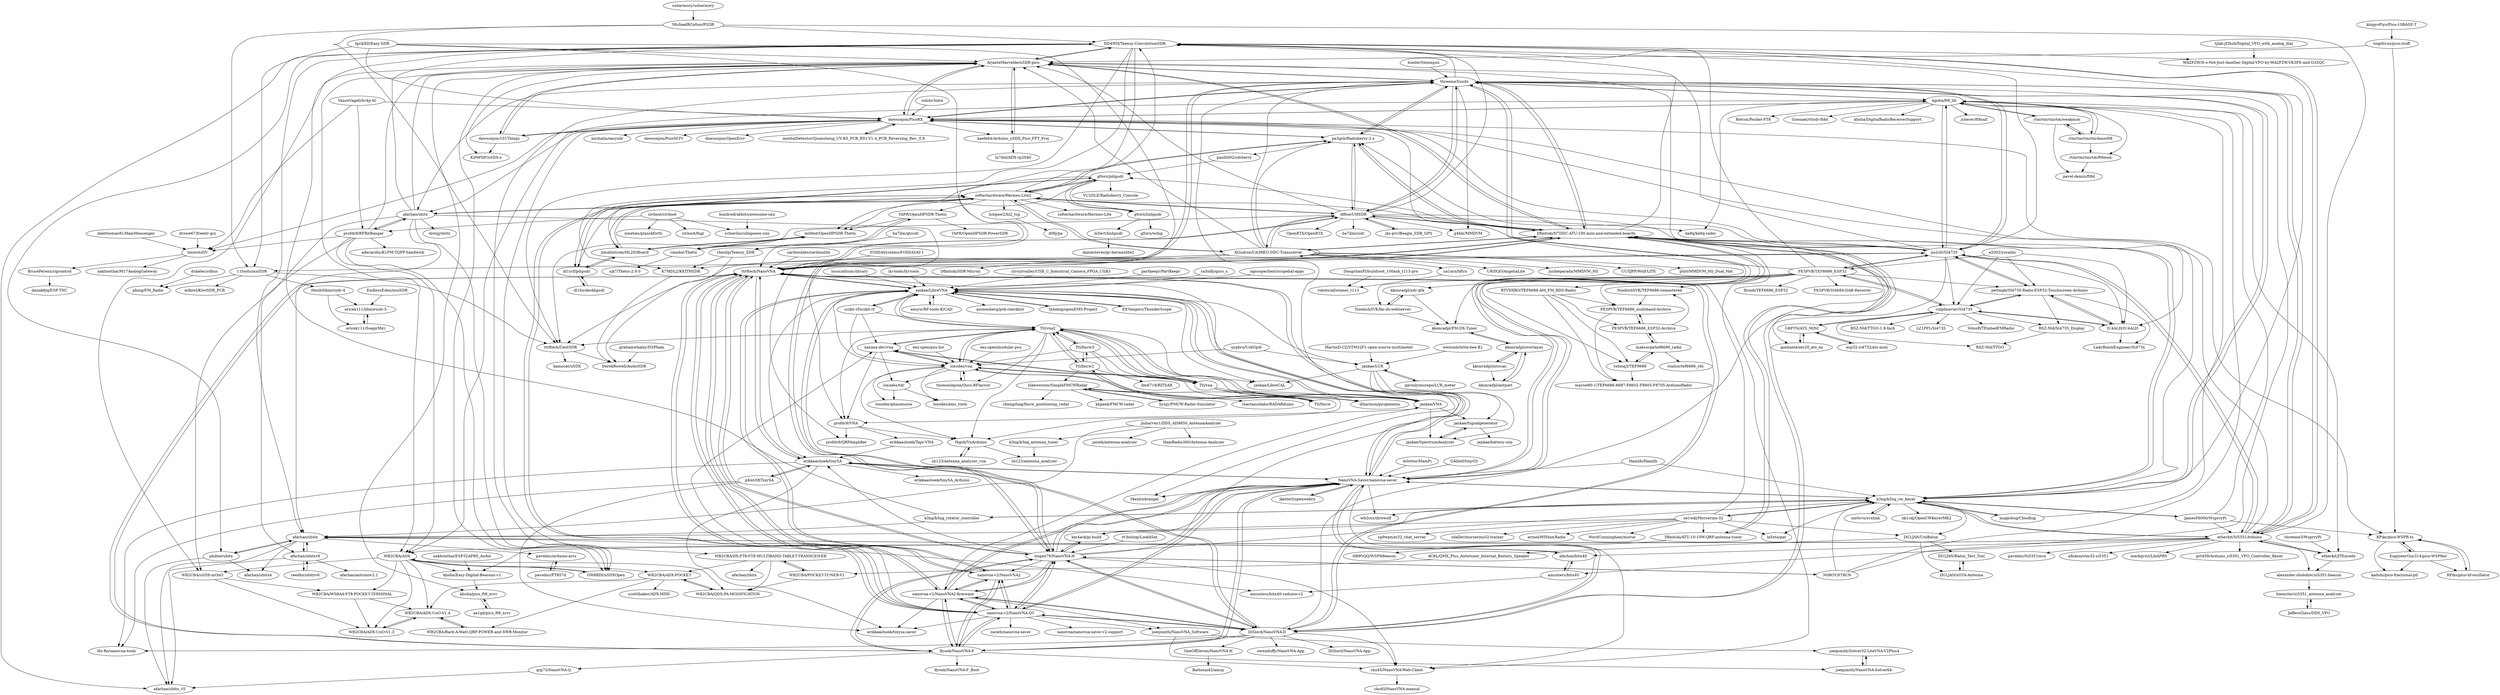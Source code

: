 digraph G {
"ttrftech/CentSDR" -> "kamocat/uSDX"
"ttrftech/CentSDR" -> "DerekRowell/AudioSDR"
"hzeller/txtempus" -> "threeme3/usdx" ["e"=1]
"thliebig/openEMS-Project" -> "jankae/LibreVNA" ["e"=1]
"xaxaxa-dev/vna" -> "Ttl/vna2"
"xaxaxa-dev/vna" -> "loxodes/vna"
"xaxaxa-dev/vna" -> "Ttl/vna"
"xaxaxa-dev/vna" -> "profdc9/VNA"
"xaxaxa-dev/vna" -> "loxodes/tdr"
"thomaslepoix/Qucs-RFlayout" -> "loxodes/vna" ["e"=1]
"loxodes/tdr" -> "loxodes/emc_tools"
"loxodes/tdr" -> "loxodes/phasenoise"
"kgoba/ft8_lib" -> "rtmrtmrtmrtm/weakmon"
"kgoba/ft8_lib" -> "rtmrtmrtmrtm/basicft8"
"kgoba/ft8_lib" -> "Rotron/Pocket-FT8"
"kgoba/ft8_lib" -> "Guenael/rtlsdr-ft8d"
"kgoba/ft8_lib" -> "WB2CBA/ADX"
"kgoba/ft8_lib" -> "dawsonjon/PicoRX"
"kgoba/ft8_lib" -> "rtmrtmrtmrtm/ft8mon"
"kgoba/ft8_lib" -> "etherkit/JTEncode"
"kgoba/ft8_lib" -> "ka9q/ka9q-radio" ["e"=1]
"kgoba/ft8_lib" -> "threeme3/usdx"
"kgoba/ft8_lib" -> "kholia/DigitalRadioReceiverSupport"
"kgoba/ft8_lib" -> "pu2clr/SI4735"
"kgoba/ft8_lib" -> "jsherer/ft8call"
"Ttl/fmcw3" -> "Ttl/vna2"
"Ttl/fmcw3" -> "Ttl/fmcw"
"Ttl/fmcw3" -> "Ttl/fmcw2"
"Ttl/fmcw3" -> "loxodes/vna"
"Ttl/fmcw3" -> "Ttl/vna"
"EEVengers/ThunderScope" -> "jankae/LibreVNA" ["e"=1]
"jankae/SpectrumAnalyzer" -> "jankae/Signalgenerator"
"jankae/Signalgenerator" -> "jankae/SpectrumAnalyzer"
"jankae/Signalgenerator" -> "jankae/battery-sim"
"threeme3/usdx" -> "ArjanteMarvelde/uSDR-pico"
"threeme3/usdx" -> "Dfinitski/N7DDC-ATU-100-mini-and-extended-boards"
"threeme3/usdx" -> "pu2clr/SI4735"
"threeme3/usdx" -> "df8oe/UHSDR"
"threeme3/usdx" -> "pa3gsb/Radioberry-2.x" ["e"=1]
"threeme3/usdx" -> "GW8RDI/uSDXOpen"
"threeme3/usdx" -> "k3ng/k3ng_cw_keyer"
"threeme3/usdx" -> "ttrftech/NanoVNA"
"threeme3/usdx" -> "DD4WH/Teensy-ConvolutionSDR"
"threeme3/usdx" -> "dawsonjon/PicoRX"
"threeme3/usdx" -> "etherkit/Si5351Arduino"
"threeme3/usdx" -> "g4klx/MMDVM" ["e"=1]
"threeme3/usdx" -> "NanoVNA-Saver/nanovna-saver"
"threeme3/usdx" -> "kgoba/ft8_lib"
"threeme3/usdx" -> "afarhan/sbitx"
"Dfinitski/N7DDC-ATU-100-mini-and-extended-boards" -> "Dfinitski/ATU-10-10W-QRP-antenna-tuner"
"Dfinitski/N7DDC-ATU-100-mini-and-extended-boards" -> "threeme3/usdx"
"Dfinitski/N7DDC-ATU-100-mini-and-extended-boards" -> "df8oe/UHSDR"
"Dfinitski/N7DDC-ATU-100-mini-and-extended-boards" -> "k3ng/k3ng_cw_keyer"
"Dfinitski/N7DDC-ATU-100-mini-and-extended-boards" -> "ArjanteMarvelde/uSDR-pico"
"Dfinitski/N7DDC-ATU-100-mini-and-extended-boards" -> "pa3gsb/Radioberry-2.x" ["e"=1]
"Dfinitski/N7DDC-ATU-100-mini-and-extended-boards" -> "ttrftech/NanoVNA"
"Dfinitski/N7DDC-ATU-100-mini-and-extended-boards" -> "hugen79/NanoVNA-H"
"Dfinitski/N7DDC-ATU-100-mini-and-extended-boards" -> "g0orx/pihpsdr"
"Dfinitski/N7DDC-ATU-100-mini-and-extended-boards" -> "NanoVNA-Saver/nanovna-saver"
"Dfinitski/N7DDC-ATU-100-mini-and-extended-boards" -> "DD4WH/Teensy-ConvolutionSDR"
"Dfinitski/N7DDC-ATU-100-mini-and-extended-boards" -> "DiSlord/NanoVNA-D"
"Dfinitski/N7DDC-ATU-100-mini-and-extended-boards" -> "pu2clr/SI4735"
"Dfinitski/N7DDC-ATU-100-mini-and-extended-boards" -> "XGudron/UA3REO-DDC-Transceiver"
"Dfinitski/N7DDC-ATU-100-mini-and-extended-boards" -> "softerhardware/Hermes-Lite2"
"magicbug/Cloudlog" -> "k3ng/k3ng_cw_keyer" ["e"=1]
"magicbug/Cloudlog" -> "kgoba/ft8_lib" ["e"=1]
"FOSSASystems/FOSSASAT-1" -> "ttrftech/NanoVNA" ["e"=1]
"hugen79/NanoVNA-H" -> "ttrftech/NanoVNA"
"hugen79/NanoVNA-H" -> "DiSlord/NanoVNA-D"
"hugen79/NanoVNA-H" -> "NanoVNA-Saver/nanovna-saver"
"hugen79/NanoVNA-H" -> "flyoob/NanoVNA-F"
"hugen79/NanoVNA-H" -> "nanovna-v2/NanoVNA-QT"
"hugen79/NanoVNA-H" -> "nanovna-v2/NanoVNA2-firmware"
"hugen79/NanoVNA-H" -> "cho45/NanoVNA-Web-Client"
"hugen79/NanoVNA-H" -> "Dfinitski/N7DDC-ATU-100-mini-and-extended-boards"
"hugen79/NanoVNA-H" -> "threeme3/usdx"
"hugen79/NanoVNA-H" -> "jankae/LibreVNA"
"hugen79/NanoVNA-H" -> "k3ng/k3ng_cw_keyer"
"hugen79/NanoVNA-H" -> "N0BOY/FT8CN" ["e"=1]
"hugen79/NanoVNA-H" -> "nanovna-v2/NanoVNA2"
"hugen79/NanoVNA-H" -> "km4ack/pi-build" ["e"=1]
"hugen79/NanoVNA-H" -> "erikkaashoek/tinySA"
"MartinD-CZ/STM32F1-open-source-multimeter" -> "jankae/LCR" ["e"=1]
"dukelec/cdbus" -> "pbing/FM_Radio" ["e"=1]
"jankae/LCR" -> "jankae/Signalgenerator"
"jankae/LCR" -> "jankae/SpectrumAnalyzer"
"jankae/LCR" -> "gavinlyonsrepo/LCR_meter"
"jankae/LCR" -> "jankae/LibreCAL"
"jankae/LCR" -> "jankae/VNA"
"11tools/msiSDR" -> "mfkiwl/KiwiSDR_PCB"
"11tools/msiSDR" -> "f4exb/libmirisdr-4"
"11tools/msiSDR" -> "pbing/FM_Radio"
"11tools/msiSDR" -> "ttrftech/CentSDR"
"eez-open/modular-psu" -> "loxodes/vna" ["e"=1]
"ngscopeclient/scopehal-apps" -> "jankae/LibreVNA" ["e"=1]
"JamesP6000/WsprryPi" -> "k3ng/k3ng_cw_keyer" ["e"=1]
"JamesP6000/WsprryPi" -> "RPiks/pico-WSPR-tx" ["e"=1]
"JamesP6000/WsprryPi" -> "kgoba/ft8_lib" ["e"=1]
"JamesP6000/WsprryPi" -> "etherkit/Si5351Arduino" ["e"=1]
"oe1wkl/Morserino-32" -> "k3ng/k3ng_cw_keyer"
"oe1wkl/Morserino-32" -> "cdaller/morserino32-trainer"
"oe1wkl/Morserino-32" -> "armel/M5HamRadio" ["e"=1]
"oe1wkl/Morserino-32" -> "Dfinitski/N7DDC-ATU-100-mini-and-extended-boards"
"oe1wkl/Morserino-32" -> "la5nta/pat" ["e"=1]
"oe1wkl/Morserino-32" -> "WardCunningham/morse"
"oe1wkl/Morserino-32" -> "DG1JAN/UniBalun"
"oe1wkl/Morserino-32" -> "Dfinitski/ATU-10-10W-QRP-antenna-tuner"
"oe1wkl/Morserino-32" -> "km4ack/pi-build" ["e"=1]
"oe1wkl/Morserino-32" -> "sp9wpn/m32_chat_server"
"IgrikXD/Easy-SDR" -> "ArjanteMarvelde/uSDR-pico" ["e"=1]
"IgrikXD/Easy-SDR" -> "11tools/msiSDR" ["e"=1]
"IgrikXD/Easy-SDR" -> "ttrftech/NanoVNA" ["e"=1]
"IgrikXD/Easy-SDR" -> "profdc9/VNA" ["e"=1]
"IgrikXD/Easy-SDR" -> "dawsonjon/PicoRX" ["e"=1]
"g0orx/linhpsdr" -> "m5evt/linhpsdr"
"g0orx/linhpsdr" -> "g0orx/pihpsdr"
"g0orx/linhpsdr" -> "g0orx/wdsp"
"XGudron/UA3REO-DDC-Transceiver" -> "UU5JPP/Wolf-LITE"
"XGudron/UA3REO-DDC-Transceiver" -> "ArjanteMarvelde/uSDR-pico"
"XGudron/UA3REO-DDC-Transceiver" -> "XGudron/UA3REO-DDC-Transceiver"
"XGudron/UA3REO-DDC-Transceiver" -> "ua1arn/hftrx"
"XGudron/UA3REO-DDC-Transceiver" -> "threeme3/usdx"
"XGudron/UA3REO-DDC-Transceiver" -> "ttrftech/CentSDR"
"XGudron/UA3REO-DDC-Transceiver" -> "df8oe/UHSDR"
"XGudron/UA3REO-DDC-Transceiver" -> "softerhardware/Hermes-Lite2"
"XGudron/UA3REO-DDC-Transceiver" -> "Dfinitski/N7DDC-ATU-100-mini-and-extended-boards"
"XGudron/UA3REO-DDC-Transceiver" -> "K7MDL2/KEITHSDR"
"XGudron/UA3REO-DDC-Transceiver" -> "pa3gsb/Radioberry-2.x" ["e"=1]
"XGudron/UA3REO-DDC-Transceiver" -> "phl0/MMDVM_HS_Dual_Hat" ["e"=1]
"XGudron/UA3REO-DDC-Transceiver" -> "Dfinitski/SDR-Micron"
"XGudron/UA3REO-DDC-Transceiver" -> "UR3IQO/AngeliaLite"
"XGudron/UA3REO-DDC-Transceiver" -> "juribeparada/MMDVM_HS" ["e"=1]
"drowe67/freedv-gui" -> "tmiw/ezDV" ["e"=1]
"flyoob/NanoVNA-F" -> "hugen79/NanoVNA-H"
"flyoob/NanoVNA-F" -> "ttrftech/NanoVNA"
"flyoob/NanoVNA-F" -> "nanovna-v2/NanoVNA2-firmware"
"flyoob/NanoVNA-F" -> "nanovna-v2/NanoVNA-QT"
"flyoob/NanoVNA-F" -> "NanoVNA-Saver/nanovna-saver"
"flyoob/NanoVNA-F" -> "flyoob/NanoVNA-F_Boot"
"flyoob/NanoVNA-F" -> "cho45/NanoVNA-Web-Client"
"flyoob/NanoVNA-F" -> "nanovna-v2/NanoVNA2"
"flyoob/NanoVNA-F" -> "qrp73/NanoVNA-Q"
"liynjy/FMCW-Radar-Simulator" -> "lukeweston/SimpleFMCWRadar" ["e"=1]
"phdlee/ubitx" -> "afarhan/ubitx"
"phdlee/ubitx" -> "afarhan/ubitx_v5"
"phdlee/ubitx" -> "afarhan/ubitx4"
"kkonradpl/xdr-gtk" -> "kkonradpl/FM-DX-Tuner"
"kkonradpl/xdr-gtk" -> "NoobishSVK/fm-dx-webserver"
"profdc9/VNA" -> "erikkaashoek/Tapr-VNA"
"profdc9/VNA" -> "profdc9/QRPAmplifier"
"profdc9/VNA" -> "f4goh/VnArduino"
"dl1ycf/pihpsdr" -> "dl1bz/deskhpsdr"
"dl1ycf/pihpsdr" -> "jimahlstrom/HL2IOBoard"
"dl1ycf/pihpsdr" -> "g0orx/pihpsdr"
"ua1arn/hftrx" -> "robots/allwinner_t113"
"sh123/antenna_analyzer_vna" -> "f4goh/VnArduino"
"rtmrtmrtmrtm/basicft8" -> "rtmrtmrtmrtm/weakmon"
"rtmrtmrtmrtm/basicft8" -> "rtmrtmrtmrtm/ft8mon"
"rtmrtmrtmrtm/basicft8" -> "kgoba/ft8_lib"
"erikkaashoek/Tapr-VNA" -> "erikkaashoek/tinySA"
"makserge/tef6686_radio" -> "tehniq3/TEF6686"
"makserge/tef6686_radio" -> "stailus/tef6686_rds"
"makserge/tef6686_radio" -> "PE5PVB/TEF6686_ESP32-Archive"
"kkonradpl/antpatt" -> "kkonradpl/overlayaz"
"biemster/si5351_antenna_analyser" -> "JeffersGlass/DDS_VFO"
"usbarmory/usbarmory" -> "MichaelRColton/PSDR" ["e"=1]
"sm0svx/svxlink" -> "k3ng/k3ng_cw_keyer" ["e"=1]
"dslotter/HamPi" -> "NanoVNA-Saver/nanovna-saver" ["e"=1]
"easyw/RF-tools-KiCAD" -> "jankae/LibreVNA" ["e"=1]
"xyphro/UsbGpib" -> "loxodes/vna" ["e"=1]
"xyphro/UsbGpib" -> "jankae/LCR" ["e"=1]
"rt-bishop/Look4Sat" -> "hugen79/NanoVNA-H" ["e"=1]
"civboot/civboot" -> "nineties/planckforth" ["e"=1]
"civboot/civboot" -> "civboot/fngi"
"civboot/civboot" -> "profdc9/RFBitBanger"
"civboot/civboot" -> "schierlm/collapseos-uxn"
"jankae/LibreVNA" -> "ttrftech/NanoVNA"
"jankae/LibreVNA" -> "jankae/VNA"
"jankae/LibreVNA" -> "Ttl/vna2"
"jankae/LibreVNA" -> "EEVengers/ThunderScope" ["e"=1]
"jankae/LibreVNA" -> "easyw/RF-tools-KiCAD" ["e"=1]
"jankae/LibreVNA" -> "jankae/LibreCAL"
"jankae/LibreVNA" -> "loxodes/vna"
"jankae/LibreVNA" -> "hugen79/NanoVNA-H"
"jankae/LibreVNA" -> "NanoVNA-Saver/nanovna-saver"
"jankae/LibreVNA" -> "nanovna-v2/NanoVNA2"
"jankae/LibreVNA" -> "scikit-rf/scikit-rf" ["e"=1]
"jankae/LibreVNA" -> "erikkaashoek/tinySA"
"jankae/LibreVNA" -> "azonenberg/pcb-checklist" ["e"=1]
"jankae/LibreVNA" -> "thliebig/openEMS-Project" ["e"=1]
"jankae/LibreVNA" -> "jankae/LCR"
"pu2clr/SI4735" -> "pe0mgb/SI4735-Radio-ESP32-Touchscreen-Arduino"
"pu2clr/SI4735" -> "threeme3/usdx"
"pu2clr/SI4735" -> "ralphxavier/SI4735"
"pu2clr/SI4735" -> "goshante/ats20_ats_ex"
"pu2clr/SI4735" -> "kgoba/ft8_lib"
"pu2clr/SI4735" -> "ttrftech/NanoVNA"
"pu2clr/SI4735" -> "IU4ALH/IU4ALH"
"pu2clr/SI4735" -> "11tools/msiSDR"
"pu2clr/SI4735" -> "etherkit/Si5351Arduino"
"pu2clr/SI4735" -> "PE5PVB/TEF6686_ESP32"
"pu2clr/SI4735" -> "Dfinitski/N7DDC-ATU-100-mini-and-extended-boards"
"pu2clr/SI4735" -> "pa3gsb/Radioberry-2.x" ["e"=1]
"pu2clr/SI4735" -> "dawsonjon/PicoRX"
"pu2clr/SI4735" -> "ArjanteMarvelde/uSDR-pico"
"pu2clr/SI4735" -> "DD4WH/Teensy-ConvolutionSDR"
"G4lile0/tinyGS" -> "NanoVNA-Saver/nanovna-saver" ["e"=1]
"NanoVNA-Saver/nanovna-saver" -> "ttrftech/NanoVNA"
"NanoVNA-Saver/nanovna-saver" -> "hugen79/NanoVNA-H"
"NanoVNA-Saver/nanovna-saver" -> "nanovna-v2/NanoVNA-QT"
"NanoVNA-Saver/nanovna-saver" -> "DiSlord/NanoVNA-D"
"NanoVNA-Saver/nanovna-saver" -> "nanovna-v2/NanoVNA2-firmware"
"NanoVNA-Saver/nanovna-saver" -> "flyoob/NanoVNA-F"
"NanoVNA-Saver/nanovna-saver" -> "cho45/NanoVNA-Web-Client"
"NanoVNA-Saver/nanovna-saver" -> "k3ng/k3ng_cw_keyer"
"NanoVNA-Saver/nanovna-saver" -> "threeme3/usdx"
"NanoVNA-Saver/nanovna-saver" -> "Dfinitski/N7DDC-ATU-100-mini-and-extended-boards"
"NanoVNA-Saver/nanovna-saver" -> "erikkaashoek/tinySA"
"NanoVNA-Saver/nanovna-saver" -> "wb2osz/direwolf" ["e"=1]
"NanoVNA-Saver/nanovna-saver" -> "jketterl/openwebrx" ["e"=1]
"NanoVNA-Saver/nanovna-saver" -> "f4exb/sdrangel" ["e"=1]
"NanoVNA-Saver/nanovna-saver" -> "jankae/LibreVNA"
"nanovna-v2/NanoVNA-QT" -> "nanovna-v2/NanoVNA2-firmware"
"nanovna-v2/NanoVNA-QT" -> "nanovna-v2/NanoVNA2"
"nanovna-v2/NanoVNA-QT" -> "NanoVNA-Saver/nanovna-saver"
"nanovna-v2/NanoVNA-QT" -> "flyoob/NanoVNA-F"
"nanovna-v2/NanoVNA-QT" -> "hugen79/NanoVNA-H"
"nanovna-v2/NanoVNA-QT" -> "ttrftech/NanoVNA"
"nanovna-v2/NanoVNA-QT" -> "zarath/nanovna-saver"
"nanovna-v2/NanoVNA-QT" -> "DiSlord/NanoVNA-D"
"nanovna-v2/NanoVNA-QT" -> "nanovna/nanovna-saver-v2-support"
"nanovna-v2/NanoVNA-QT" -> "joeqsmith/NanoVNA_Software"
"nanovna-v2/NanoVNA-QT" -> "softerhardware/Hermes-Lite2"
"nanovna-v2/NanoVNA-QT" -> "xaxaxa-dev/vna"
"nanovna-v2/NanoVNA-QT" -> "erikkaashoek/tinysa-saver"
"DiSlord/NanoVNA-D" -> "hugen79/NanoVNA-H"
"DiSlord/NanoVNA-D" -> "NanoVNA-Saver/nanovna-saver"
"DiSlord/NanoVNA-D" -> "erikkaashoek/tinySA"
"DiSlord/NanoVNA-D" -> "ttrftech/NanoVNA"
"DiSlord/NanoVNA-D" -> "cho45/NanoVNA-Web-Client"
"DiSlord/NanoVNA-D" -> "nanovna-v2/NanoVNA2-firmware"
"DiSlord/NanoVNA-D" -> "DiSlord/NanoVNA-App"
"DiSlord/NanoVNA-D" -> "nanovna-v2/NanoVNA-QT"
"DiSlord/NanoVNA-D" -> "Dfinitski/N7DDC-ATU-100-mini-and-extended-boards"
"DiSlord/NanoVNA-D" -> "owenduffy/NanoVNA-App"
"DiSlord/NanoVNA-D" -> "flyoob/NanoVNA-F"
"DiSlord/NanoVNA-D" -> "OneOfEleven/NanoVNA-H"
"DiSlord/NanoVNA-D" -> "Ho-Ro/nanovna-tools"
"DiSlord/NanoVNA-D" -> "ArjanteMarvelde/uSDR-pico"
"nanovna-v2/NanoVNA2-firmware" -> "nanovna-v2/NanoVNA-QT"
"nanovna-v2/NanoVNA2-firmware" -> "nanovna-v2/NanoVNA2"
"nanovna-v2/NanoVNA2-firmware" -> "flyoob/NanoVNA-F"
"nanovna-v2/NanoVNA2-firmware" -> "ttrftech/NanoVNA"
"nanovna-v2/NanoVNA2-firmware" -> "NanoVNA-Saver/nanovna-saver"
"nanovna-v2/NanoVNA2-firmware" -> "hugen79/NanoVNA-H"
"nanovna-v2/NanoVNA2-firmware" -> "DiSlord/NanoVNA-D"
"nanovna-v2/NanoVNA2-firmware" -> "joeqsmith/NanoVNA_Software"
"nanovna-v2/NanoVNA2-firmware" -> "jankae/VNA"
"nanovna-v2/NanoVNA2-firmware" -> "erikkaashoek/tinysa-saver"
"rheslip/Teensy_SDR" -> "DerekRowell/AudioSDR"
"rheslip/Teensy_SDR" -> "K7MDL2/KEITHSDR"
"cho45/NanoVNA-Web-Client" -> "cho45/NanoVNA-manual"
"etherkit/Si5351Arduino" -> "etherkit/JTEncode"
"etherkit/Si5351Arduino" -> "DD4WH/Teensy-ConvolutionSDR"
"etherkit/Si5351Arduino" -> "amunters/bitx40"
"etherkit/Si5351Arduino" -> "k3ng/k3ng_cw_keyer"
"etherkit/Si5351Arduino" -> "prt459/Arduino_si5351_VFO_Controller_Keyer"
"etherkit/Si5351Arduino" -> "threeme3/usdx"
"etherkit/Si5351Arduino" -> "pavelmc/Si5351mcu"
"etherkit/Si5351Arduino" -> "afiskon/stm32-si5351"
"etherkit/Si5351Arduino" -> "WB2CBA/ADX"
"etherkit/Si5351Arduino" -> "pu2clr/SI4735"
"etherkit/Si5351Arduino" -> "markqvist/LibAPRS" ["e"=1]
"etherkit/Si5351Arduino" -> "afarhan/bitx40"
"etherkit/Si5351Arduino" -> "dawsonjon/PicoRX"
"etherkit/Si5351Arduino" -> "alexander-sholohov/si5351-beacon"
"etherkit/Si5351Arduino" -> "kholia/Easy-Digital-Beacons-v1"
"gavinlyonsrepo/LCR_meter" -> "jankae/LCR"
"jankae/VNA" -> "jankae/SpectrumAnalyzer"
"jankae/VNA" -> "loxodes/vna"
"jankae/VNA" -> "jankae/Signalgenerator"
"jankae/VNA" -> "Ttl/vna2"
"jankae/VNA" -> "jankae/LibreVNA"
"jankae/VNA" -> "profdc9/VNA"
"MichaelRColton/PSDR" -> "ttrftech/CentSDR"
"MichaelRColton/PSDR" -> "11tools/msiSDR"
"MichaelRColton/PSDR" -> "etherkit/Si5351Arduino"
"MichaelRColton/PSDR" -> "DD4WH/Teensy-ConvolutionSDR"
"erikkaashoek/tinySA" -> "erikkaashoek/tinysa-saver"
"erikkaashoek/tinySA" -> "g4ixt/QtTinySA"
"erikkaashoek/tinySA" -> "Ho-Ro/nanovna-tools"
"erikkaashoek/tinySA" -> "DiSlord/NanoVNA-D"
"erikkaashoek/tinySA" -> "ttrftech/NanoVNA"
"erikkaashoek/tinySA" -> "NanoVNA-Saver/nanovna-saver"
"erikkaashoek/tinySA" -> "erikkaashoek/tinySA_Arduino"
"afarhan/ubitxv6" -> "reedbn/ubitxv6"
"afarhan/ubitxv6" -> "afarhan/ubitx_v5"
"afarhan/ubitxv6" -> "afarhan/ubitx"
"afarhan/ubitxv6" -> "afarhan/antuinov2.1"
"nanovna-v2/NanoVNA2" -> "nanovna-v2/NanoVNA2-firmware"
"nanovna-v2/NanoVNA2" -> "nanovna-v2/NanoVNA-QT"
"nanovna-v2/NanoVNA2" -> "ttrftech/NanoVNA"
"nanovna-v2/NanoVNA2" -> "flyoob/NanoVNA-F"
"nanovna-v2/NanoVNA2" -> "jankae/LibreVNA"
"pe0mgb/SI4735-Radio-ESP32-Touchscreen-Arduino" -> "ralphxavier/SI4735"
"pe0mgb/SI4735-Radio-ESP32-Touchscreen-Arduino" -> "IU4ALH/IU4ALH"
"pe0mgb/SI4735-Radio-ESP32-Touchscreen-Arduino" -> "pu2clr/SI4735"
"pe0mgb/SI4735-Radio-ESP32-Touchscreen-Arduino" -> "LadyRoninEngineer/Si473x"
"pe0mgb/SI4735-Radio-ESP32-Touchscreen-Arduino" -> "RSZ-Nld/Si4735_Display"
"km4ack/pi-build" -> "NanoVNA-Saver/nanovna-saver" ["e"=1]
"km4ack/pi-build" -> "hugen79/NanoVNA-H" ["e"=1]
"tjlab-jf3hzb/Digital_VFO_with_analog_dial" -> "WA2FZW/It-s-Not-Just-Another-Digital-VFO-by-WA2FZW-VK3PE-and-G3ZQC"
"Ttl/fmcw" -> "Ttl/fmcw2"
"Ttl/fmcw" -> "lukeweston/SimpleFMCWRadar"
"lukeweston/SimpleFMCWRadar" -> "liynjy/FMCW-Radar-Simulator" ["e"=1]
"lukeweston/SimpleFMCWRadar" -> "Ttl/fmcw"
"lukeweston/SimpleFMCWRadar" -> "reactancelabs/RADARduino"
"lukeweston/SimpleFMCWRadar" -> "chengzhag/fmcw_positioning_radar" ["e"=1]
"lukeweston/SimpleFMCWRadar" -> "khpeek/FMCW-radar" ["e"=1]
"reedbn/ubitxv6" -> "afarhan/ubitxv6"
"WB2CBA/Barb-A-Watt-QRP-POWER-and-SWR-Monitor" -> "WB2CBA/ADX-UnO-V1.4"
"tehniq3/TEF6686" -> "makserge/tef6686_radio"
"tehniq3/TEF6686" -> "marsel90-1/TEF6686-6687-F8602-F8605-F8705-ArduinoRadio"
"RSZ-Nld/Si4735_Display" -> "RSZ-Nld/TTGO"
"qrp73/NanoVNA-Q" -> "afarhan/ubitx_v5"
"m5evt/linhpsdr" -> "daniestevez/gr-hermeslite2"
"OneOfEleven/NanoVNA-H" -> "Battosai42/amcp"
"RTVDXRO/TEF6686-AM_FM_RDS-Radio" -> "marsel90-1/TEF6686-6687-F8602-F8605-F8705-ArduinoRadio"
"RTVDXRO/TEF6686-AM_FM_RDS-Radio" -> "PE5PVB/TEF6686_multiband-Archive"
"RTVDXRO/TEF6686-AM_FM_RDS-Radio" -> "tehniq3/TEF6686"
"RTVDXRO/TEF6686-AM_FM_RDS-Radio" -> "PE5PVB/TEF6686_ESP32-Archive"
"rtmrtmrtmrtm/ft8mon" -> "pavel-demin/ft8d"
"hotpaw2/hl2_tcp" -> "dl9lj/pa"
"scikit-rf/scikit-rf" -> "jankae/LibreVNA" ["e"=1]
"scikit-rf/scikit-rf" -> "Ttl/vna2" ["e"=1]
"scikit-rf/scikit-rf" -> "loxodes/vna" ["e"=1]
"scikit-rf/scikit-rf" -> "xaxaxa-dev/vna" ["e"=1]
"jks-prv/Beagle_SDR_GPS" -> "df8oe/UHSDR" ["e"=1]
"cariboulabs/cariboulite" -> "ttrftech/NanoVNA" ["e"=1]
"grahamwhaley/DSPham" -> "DerekRowell/AudioSDR"
"luigifcruz/pico-stuff" -> "RPiks/pico-WSPR-tx"
"luigifcruz/pico-stuff" -> "ArjanteMarvelde/uSDR-pico"
"k3ng/k3ng_antenna_tuner" -> "sh123/antenna_analyzer"
"afarhan/sbitx" -> "drexjj/sbitx"
"afarhan/sbitx" -> "ArjanteMarvelde/uSDR-pico"
"afarhan/sbitx" -> "softerhardware/Hermes-Lite2"
"afarhan/sbitx" -> "GW8RDI/uSDXOpen"
"afarhan/sbitx" -> "afarhan/ubitxv6"
"afarhan/sbitx" -> "DD4WH/Teensy-ConvolutionSDR"
"afarhan/sbitx" -> "afarhan/ubitx"
"afarhan/sbitx" -> "profdc9/QRPAmplifier"
"afarhan/sbitx" -> "profdc9/RFBitBanger"
"westonb/little-bee-B1" -> "jankae/LCR" ["e"=1]
"paulh002/sdrberry" -> "g0orx/pihpsdr"
"dalethomas81/HamMessenger" -> "tmiw/ezDV" ["e"=1]
"kholia/Easy-Digital-Beacons-v1" -> "kholia/pico_ft8_xcvr"
"joeqsmith/NanoVNA_Software" -> "joeqsmith/Solver32-LiteVNA-V2Plus4"
"joeqsmith/NanoVNA_Software" -> "joeqsmith/NanoVNA-Solver64-"
"ralphxavier/SI4735" -> "VolosR/TEmbedFMRadio"
"ralphxavier/SI4735" -> "IU4ALH/IU4ALH"
"ralphxavier/SI4735" -> "pe0mgb/SI4735-Radio-ESP32-Touchscreen-Arduino"
"ralphxavier/SI4735" -> "RSZ-Nld/TTGO"
"ralphxavier/SI4735" -> "PE5PVB/TEF6686_ESP32"
"ralphxavier/SI4735" -> "G8PTN/ATS_MINI"
"ralphxavier/SI4735" -> "RSZ-Nld/TTGO-1.9-Inch"
"ralphxavier/SI4735" -> "LZ1PPL/Si4735"
"ralphxavier/SI4735" -> "RSZ-Nld/Si4735_Display"
"k3ng/k3ng_rotator_controller" -> "k3ng/k3ng_cw_keyer" ["e"=1]
"k3ng/k3ng_rotator_controller" -> "DD4WH/Teensy-ConvolutionSDR" ["e"=1]
"k3ng/k3ng_rotator_controller" -> "afarhan/ubitx" ["e"=1]
"ArjanteMarvelde/uSDR-pico" -> "kaefe64/Arduino_uSDX_Pico_FFT_Proj"
"ArjanteMarvelde/uSDR-pico" -> "dawsonjon/PicoRX"
"ArjanteMarvelde/uSDR-pico" -> "KD9PDP/uSDX-x"
"ArjanteMarvelde/uSDR-pico" -> "threeme3/usdx"
"ArjanteMarvelde/uSDR-pico" -> "WB2CBA/uSDX-mOnO"
"ArjanteMarvelde/uSDR-pico" -> "WB2CBA/ADX"
"ArjanteMarvelde/uSDR-pico" -> "DD4WH/Teensy-ConvolutionSDR"
"ArjanteMarvelde/uSDR-pico" -> "GW8RDI/uSDXOpen"
"ArjanteMarvelde/uSDR-pico" -> "Dfinitski/N7DDC-ATU-100-mini-and-extended-boards"
"ArjanteMarvelde/uSDR-pico" -> "dawsonjon/101Things"
"ArjanteMarvelde/uSDR-pico" -> "kholia/pico_ft8_xcvr"
"K7MDL2/KEITHSDR" -> "DerekRowell/AudioSDR"
"Dfinitski/ATU-10-10W-QRP-antenna-tuner" -> "Dfinitski/N7DDC-ATU-100-mini-and-extended-boards"
"Dfinitski/ATU-10-10W-QRP-antenna-tuner" -> "HB9VQQ/WSPRBeacon"
"mi0bot/OpenHPSDR-Thetis" -> "jimahlstrom/HL2IOBoard"
"mi0bot/OpenHPSDR-Thetis" -> "ramdor/Thetis"
"f4goh/VnArduino" -> "sh123/antenna_analyzer_vna"
"f4goh/VnArduino" -> "sh123/antenna_analyzer"
"PE5PVB/TEF6686_ESP32-Archive" -> "PE5PVB/TEF6686_multiband-Archive"
"PE5PVB/TEF6686_ESP32-Archive" -> "makserge/tef6686_radio"
"PE5PVB/TEF6686_ESP32-Archive" -> "NoobishSVK/TEF6686-remastered"
"eez-open/psu-hw" -> "loxodes/vna" ["e"=1]
"issus/altium-library" -> "jankae/LibreVNA" ["e"=1]
"df8oe/UHSDR" -> "Dfinitski/N7DDC-ATU-100-mini-and-extended-boards"
"df8oe/UHSDR" -> "threeme3/usdx"
"df8oe/UHSDR" -> "DD4WH/Teensy-ConvolutionSDR"
"df8oe/UHSDR" -> "softerhardware/Hermes-Lite2"
"df8oe/UHSDR" -> "ArjanteMarvelde/uSDR-pico"
"df8oe/UHSDR" -> "pa3gsb/Radioberry-2.x" ["e"=1]
"df8oe/UHSDR" -> "XGudron/UA3REO-DDC-Transceiver"
"df8oe/UHSDR" -> "ttrftech/NanoVNA"
"df8oe/UHSDR" -> "OpenRTX/OpenRTX" ["e"=1]
"df8oe/UHSDR" -> "ttrftech/CentSDR"
"df8oe/UHSDR" -> "k3ng/k3ng_cw_keyer"
"df8oe/UHSDR" -> "ha7ilm/csdr" ["e"=1]
"df8oe/UHSDR" -> "ka9q/ka9q-radio" ["e"=1]
"df8oe/UHSDR" -> "jks-prv/Beagle_SDR_GPS" ["e"=1]
"df8oe/UHSDR" -> "g4klx/MMDVM" ["e"=1]
"profdc9/RFBitBanger" -> "GW8RDI/uSDXOpen"
"profdc9/RFBitBanger" -> "ArjanteMarvelde/uSDR-pico"
"profdc9/RFBitBanger" -> "afarhan/sbitx"
"profdc9/RFBitBanger" -> "WB2CBA/ADX"
"profdc9/RFBitBanger" -> "adecarolis/K1FM-TQFP-Sandwich"
"profdc9/RFBitBanger" -> "tmiw/ezDV"
"profdc9/RFBitBanger" -> "WB2CBA/uSDX-mOnO"
"hundredrabbits/awesome-uxn" -> "schierlm/collapseos-uxn" ["e"=1]
"ramdor/Thetis" -> "mi0bot/OpenHPSDR-Thetis"
"ramdor/Thetis" -> "TAPR/OpenHPSDR-Thetis"
"ramdor/Thetis" -> "sjk7/Thetis-2.9.0"
"nakhonthai/ESP32APRS_Audio" -> "kholia/Easy-Digital-Beacons-v1" ["e"=1]
"tmiw/ezDV" -> "nakhonthai/M17AnalogGateway" ["e"=1]
"tmiw/ezDV" -> "BrucePerens/rigcontrol"
"IU4ALH/IU4ALH" -> "LadyRoninEngineer/Si473x"
"IU4ALH/IU4ALH" -> "ralphxavier/SI4735"
"IU4ALH/IU4ALH" -> "pe0mgb/SI4735-Radio-ESP32-Touchscreen-Arduino"
"e2002/yoradio" -> "IU4ALH/IU4ALH" ["e"=1]
"e2002/yoradio" -> "ralphxavier/SI4735" ["e"=1]
"e2002/yoradio" -> "PE5PVB/TEF6686_ESP32" ["e"=1]
"e2002/yoradio" -> "pe0mgb/SI4735-Radio-ESP32-Touchscreen-Arduino" ["e"=1]
"ha7ilm/qtcsdr" -> "rheslip/Teensy_SDR" ["e"=1]
"kaefe64/Arduino_uSDX_Pico_FFT_Proj" -> "ArjanteMarvelde/uSDR-pico"
"kaefe64/Arduino_uSDX_Pico_FFT_Proj" -> "lu7did/ADX-rp2040"
"WB2CBA/uSDX-mOnO" -> "WB2CBA/W5BAA-FT8-POCKET-TERMINAL"
"WB2CBA/uSDX-mOnO" -> "WB2CBA/ADX-UnO-V1.3"
"WB2CBA/ADX" -> "WB2CBA/ADX-UnO-V1.3"
"WB2CBA/ADX" -> "WB2CBA/ADX-POCKET"
"WB2CBA/ADX" -> "WB2CBA/uSDX-mOnO"
"WB2CBA/ADX" -> "WB2CBA/W5BAA-FT8-POCKET-TERMINAL"
"WB2CBA/ADX" -> "WB2CBA/ADX-UnO-V1.4"
"WB2CBA/ADX" -> "GW8RDI/uSDXOpen"
"WB2CBA/ADX" -> "kholia/Easy-Digital-Beacons-v1"
"WB2CBA/ADX" -> "WB2CBA/QDX-PA-MODIFICATION"
"joeqsmith/NanoVNA-Solver64-" -> "joeqsmith/Solver32-LiteVNA-V2Plus4"
"Ttl/fmcw2" -> "Ttl/fmcw"
"Ttl/fmcw2" -> "dm6718/RITSAR" ["e"=1]
"Ttl/fmcw2" -> "Ttl/vna2"
"Ttl/fmcw2" -> "lukeweston/SimpleFMCWRadar"
"Ttl/fmcw2" -> "Ttl/fmcw3"
"EndlessEden/msiSDR" -> "ericek111/libmirisdr-5"
"jmharvey1/DDS_AD9850_AntennaAnalyzer" -> "jasiek/antenna-analyser"
"jmharvey1/DDS_AD9850_AntennaAnalyzer" -> "k3ng/k3ng_antenna_tuner"
"jmharvey1/DDS_AD9850_AntennaAnalyzer" -> "HamRadio360/Antenna-Analyzer"
"jmharvey1/DDS_AD9850_AntennaAnalyzer" -> "afarhan/ubitx"
"aa1gd/pico_ft8_xcvr" -> "kholia/pico_ft8_xcvr"
"kholia/pico_ft8_xcvr" -> "aa1gd/pico_ft8_xcvr"
"joeqsmith/Solver32-LiteVNA-V2Plus4" -> "joeqsmith/NanoVNA-Solver64-"
"DongshanPI/buildroot_100ask_t113-pro" -> "robots/allwinner_t113" ["e"=1]
"jimahlstrom/HL2IOBoard" -> "mi0bot/OpenHPSDR-Thetis"
"jimahlstrom/HL2IOBoard" -> "dl1ycf/pihpsdr"
"jimahlstrom/HL2IOBoard" -> "softerhardware/Hermes-Lite2"
"etherkit/JTEncode" -> "etherkit/Si5351Arduino"
"etherkit/JTEncode" -> "alexander-sholohov/si5351-beacon"
"PE5PVB/TEF6686_multiband-Archive" -> "PE5PVB/TEF6686_ESP32-Archive"
"PE5PVB/TEF6686_multiband-Archive" -> "marsel90-1/TEF6686-6687-F8602-F8605-F8705-ArduinoRadio"
"ericek111/SoapyMiri" -> "ericek111/libmirisdr-5"
"BrucePerens/rigcontrol" -> "danak6jq/ESP-TNC"
"ericek111/libmirisdr-5" -> "ericek111/SoapyMiri"
"kkonradpl/overlayaz" -> "kkonradpl/antpatt"
"kkonradpl/overlayaz" -> "kkonradpl/mtscan"
"kkonradpl/overlayaz" -> "kkonradpl/FM-DX-Tuner"
"JeffersGlass/DDS_VFO" -> "biemster/si5351_antenna_analyser"
"lxi-tools/lxi-tools" -> "jankae/LibreVNA" ["e"=1]
"loxodes/vna" -> "Ttl/vna2"
"loxodes/vna" -> "xaxaxa-dev/vna"
"loxodes/vna" -> "Ttl/vna"
"loxodes/vna" -> "jankae/VNA"
"loxodes/vna" -> "loxodes/emc_tools"
"loxodes/vna" -> "loxodes/tdr"
"loxodes/vna" -> "thomaslepoix/Qucs-RFlayout" ["e"=1]
"loxodes/vna" -> "loxodes/phasenoise"
"loxodes/vna" -> "f4goh/VnArduino"
"circuitvalley/USB_C_Industrial_Camera_FPGA_USB3" -> "jankae/LibreVNA" ["e"=1]
"dawsonjon/PicoRX" -> "ArjanteMarvelde/uSDR-pico"
"dawsonjon/PicoRX" -> "dawsonjon/101Things"
"dawsonjon/PicoRX" -> "kaefe64/Arduino_uSDX_Pico_FFT_Proj"
"dawsonjon/PicoRX" -> "michalin/easysdr"
"dawsonjon/PicoRX" -> "dawsonjon/PicoSSTV"
"dawsonjon/PicoRX" -> "tmiw/ezDV"
"dawsonjon/PicoRX" -> "threeme3/usdx"
"dawsonjon/PicoRX" -> "kgoba/ft8_lib"
"dawsonjon/PicoRX" -> "RPiks/pico-WSPR-tx"
"dawsonjon/PicoRX" -> "WB2CBA/DX-FT8-FT8-MULTIBAND-TABLET-TRANSCEIVER"
"dawsonjon/PicoRX" -> "afarhan/sbitx"
"dawsonjon/PicoRX" -> "pa3gsb/Radioberry-2.x" ["e"=1]
"dawsonjon/PicoRX" -> "IU4ALH/IU4ALH"
"dawsonjon/PicoRX" -> "dawsonjon/OpenXcvr"
"dawsonjon/PicoRX" -> "mentalDetector/Quansheng_UV-K5_PCB_R51-V1.4_PCB_Reversing_Rev._0.9" ["e"=1]
"N0BOY/FT8CN" -> "kgoba/ft8_lib" ["e"=1]
"N0BOY/FT8CN" -> "threeme3/usdx" ["e"=1]
"N0BOY/FT8CN" -> "k3ng/k3ng_cw_keyer" ["e"=1]
"N0BOY/FT8CN" -> "hugen79/NanoVNA-H" ["e"=1]
"DG1JAN/Balun_Test_Tool" -> "DG1JAN/xOTA-Antenna"
"DG1JAN/xOTA-Antenna" -> "DG1JAN/Balun_Test_Tool"
"kingyoPiyo/Pico-10BASE-T" -> "luigifcruz/pico-stuff" ["e"=1]
"DG1JAN/UniBalun" -> "DG1JAN/Balun_Test_Tool"
"DG1JAN/UniBalun" -> "DG1JAN/xOTA-Antenna"
"DG1JAN/UniBalun" -> "AC8L/QMX_Plus_Autotuner_Internal_Battery_Speaker"
"g0orx/pihpsdr" -> "dl1ycf/pihpsdr"
"g0orx/pihpsdr" -> "g0orx/linhpsdr"
"g0orx/pihpsdr" -> "mi0bot/OpenHPSDR-Thetis"
"g0orx/pihpsdr" -> "jimahlstrom/HL2IOBoard"
"g0orx/pihpsdr" -> "softerhardware/Hermes-Lite2"
"g0orx/pihpsdr" -> "VU2DLE/Radioberry_Console"
"WB2CBA/W5BAA-FT8-POCKET-TERMINAL" -> "WB2CBA/ADX-UnO-V1.3"
"WB2CBA/W5BAA-FT8-POCKET-TERMINAL" -> "WB2CBA/ADX-UnO-V1.4"
"WB2CBA/ADX-UnO-V1.3" -> "WB2CBA/ADX-UnO-V1.4"
"WB2CBA/ADX-UnO-V1.4" -> "WB2CBA/ADX-UnO-V1.3"
"WB2CBA/ADX-UnO-V1.4" -> "WB2CBA/Barb-A-Watt-QRP-POWER-and-SWR-Monitor"
"NoobishSVK/TEF6686-remastered" -> "PE5PVB/TEF6686_multiband-Archive"
"alexander-sholohov/si5351-beacon" -> "biemster/si5351_antenna_analyser"
"Ttl/vna" -> "Ttl/vna2"
"Ttl/vna" -> "loxodes/vna"
"Ttl/vna" -> "xaxaxa-dev/vna"
"Ttl/vna" -> "f4goh/VnArduino"
"Ttl/vna" -> "jankae/VNA"
"Ttl/vna" -> "dlharmon/pyopenems" ["e"=1]
"PE5PVB/TEF6686_ESP32" -> "ralphxavier/SI4735"
"PE5PVB/TEF6686_ESP32" -> "NoobishSVK/TEF6686-remastered"
"PE5PVB/TEF6686_ESP32" -> "NoobishSVK/fm-dx-webserver"
"PE5PVB/TEF6686_ESP32" -> "kkonradpl/xdr-gtk"
"PE5PVB/TEF6686_ESP32" -> "flyoob/TEF6686_ESP32"
"PE5PVB/TEF6686_ESP32" -> "PE5PVB/SI4684-DAB-Receiver"
"PE5PVB/TEF6686_ESP32" -> "RTVDXRO/TEF6686-AM_FM_RDS-Radio"
"PE5PVB/TEF6686_ESP32" -> "PE5PVB/TEF6686_multiband-Archive"
"PE5PVB/TEF6686_ESP32" -> "kkonradpl/FM-DX-Tuner"
"PE5PVB/TEF6686_ESP32" -> "pu2clr/SI4735"
"PE5PVB/TEF6686_ESP32" -> "dawsonjon/PicoRX"
"PE5PVB/TEF6686_ESP32" -> "tehniq3/TEF6686"
"PE5PVB/TEF6686_ESP32" -> "DD4WH/Teensy-ConvolutionSDR"
"PE5PVB/TEF6686_ESP32" -> "pe0mgb/SI4735-Radio-ESP32-Touchscreen-Arduino"
"GW8RDI/uSDXOpen" -> "WB2CBA/ADX"
"g4ixt/QtTinySA" -> "Ho-Ro/nanovna-tools"
"g4ixt/QtTinySA" -> "erikkaashoek/tinySA"
"g4ixt/QtTinySA" -> "erikkaashoek/tinysa-saver"
"pavelmc/arduino-arcs" -> "pavelmc/FT857d"
"pavelmc/FT857d" -> "pavelmc/arduino-arcs"
"WB2CBA/QDX-PA-MODIFICATION" -> "WB2CBA/ADX-POCKET"
"WB2CBA/ADX-POCKET" -> "WB2CBA/ADX-UnO-V1.4"
"WB2CBA/ADX-POCKET" -> "WB2CBA/QDX-PA-MODIFICATION"
"WB2CBA/ADX-POCKET" -> "WB2CBA/Barb-A-Watt-QRP-POWER-and-SWR-Monitor"
"WB2CBA/ADX-POCKET" -> "scottlbaker/ADX-MINI"
"dawsonjon/101Things" -> "dawsonjon/PicoRX"
"dawsonjon/101Things" -> "ArjanteMarvelde/uSDR-pico"
"dawsonjon/101Things" -> "KD9PDP/uSDX-x"
"rtmrtmrtmrtm/weakmon" -> "pavel-demin/ft8d"
"rtmrtmrtmrtm/weakmon" -> "rtmrtmrtmrtm/basicft8"
"rtmrtmrtmrtm/weakmon" -> "kgoba/ft8_lib"
"kkonradpl/mtscan" -> "kkonradpl/overlayaz"
"kkonradpl/mtscan" -> "kkonradpl/antpatt"
"jketterl/openwebrx" -> "NanoVNA-Saver/nanovna-saver" ["e"=1]
"ttrftech/NanoVNA" -> "hugen79/NanoVNA-H"
"ttrftech/NanoVNA" -> "NanoVNA-Saver/nanovna-saver"
"ttrftech/NanoVNA" -> "flyoob/NanoVNA-F"
"ttrftech/NanoVNA" -> "jankae/LibreVNA"
"ttrftech/NanoVNA" -> "nanovna-v2/NanoVNA2-firmware"
"ttrftech/NanoVNA" -> "nanovna-v2/NanoVNA2"
"ttrftech/NanoVNA" -> "DiSlord/NanoVNA-D"
"ttrftech/NanoVNA" -> "erikkaashoek/tinySA"
"ttrftech/NanoVNA" -> "nanovna-v2/NanoVNA-QT"
"ttrftech/NanoVNA" -> "threeme3/usdx"
"ttrftech/NanoVNA" -> "Dfinitski/N7DDC-ATU-100-mini-and-extended-boards"
"ttrftech/NanoVNA" -> "cho45/NanoVNA-Web-Client"
"ttrftech/NanoVNA" -> "pu2clr/SI4735"
"ttrftech/NanoVNA" -> "df8oe/UHSDR"
"ttrftech/NanoVNA" -> "f4exb/sdrangel" ["e"=1]
"VanceVagell/kv4p-ht" -> "dawsonjon/PicoRX" ["e"=1]
"VanceVagell/kv4p-ht" -> "tmiw/ezDV" ["e"=1]
"VanceVagell/kv4p-ht" -> "profdc9/RFBitBanger" ["e"=1]
"k3ng/k3ng_cw_keyer" -> "Dfinitski/N7DDC-ATU-100-mini-and-extended-boards"
"k3ng/k3ng_cw_keyer" -> "oe1wkl/Morserino-32"
"k3ng/k3ng_cw_keyer" -> "k3ng/k3ng_rotator_controller" ["e"=1]
"k3ng/k3ng_cw_keyer" -> "JamesP6000/WsprryPi" ["e"=1]
"k3ng/k3ng_cw_keyer" -> "threeme3/usdx"
"k3ng/k3ng_cw_keyer" -> "etherkit/Si5351Arduino"
"k3ng/k3ng_cw_keyer" -> "DD4WH/Teensy-ConvolutionSDR"
"k3ng/k3ng_cw_keyer" -> "afarhan/ubitx"
"k3ng/k3ng_cw_keyer" -> "NanoVNA-Saver/nanovna-saver"
"k3ng/k3ng_cw_keyer" -> "DG1JAN/UniBalun"
"k3ng/k3ng_cw_keyer" -> "ok1cdj/OpenCWKeyerMK2"
"k3ng/k3ng_cw_keyer" -> "sm0svx/svxlink" ["e"=1]
"k3ng/k3ng_cw_keyer" -> "magicbug/Cloudlog" ["e"=1]
"k3ng/k3ng_cw_keyer" -> "la5nta/pat" ["e"=1]
"k3ng/k3ng_cw_keyer" -> "wb2osz/direwolf" ["e"=1]
"RPiks/pico-WSPR-tx" -> "RPiks/pico-hf-oscillator"
"RPiks/pico-WSPR-tx" -> "EngineerGuy314/pico-WSPRer"
"RPiks/pico-WSPR-tx" -> "kaduhi/pico-fractional-pll"
"cnlohr/lolra" -> "dawsonjon/PicoRX" ["e"=1]
"afarhan/bitx40" -> "amunters/bitx40"
"afarhan/bitx40" -> "afarhan/ubitx"
"kkonradpl/FM-DX-Tuner" -> "kkonradpl/overlayaz"
"NoobishSVK/fm-dx-webserver" -> "kkonradpl/FM-DX-Tuner"
"NoobishSVK/fm-dx-webserver" -> "kkonradpl/xdr-gtk"
"RPiks/pico-hf-oscillator" -> "RPiks/pico-WSPR-tx"
"DD4WH/Teensy-ConvolutionSDR" -> "K7MDL2/KEITHSDR"
"DD4WH/Teensy-ConvolutionSDR" -> "rheslip/Teensy_SDR"
"DD4WH/Teensy-ConvolutionSDR" -> "phdlee/ubitx"
"DD4WH/Teensy-ConvolutionSDR" -> "ttrftech/CentSDR"
"DD4WH/Teensy-ConvolutionSDR" -> "afarhan/ubitx_v5"
"DD4WH/Teensy-ConvolutionSDR" -> "etherkit/Si5351Arduino"
"DD4WH/Teensy-ConvolutionSDR" -> "ArjanteMarvelde/uSDR-pico"
"DD4WH/Teensy-ConvolutionSDR" -> "afarhan/ubitx"
"DD4WH/Teensy-ConvolutionSDR" -> "WA2FZW/It-s-Not-Just-Another-Digital-VFO-by-WA2FZW-VK3PE-and-G3ZQC"
"softerhardware/Hermes-Lite2" -> "jimahlstrom/HL2IOBoard"
"softerhardware/Hermes-Lite2" -> "pa3gsb/Radioberry-2.x" ["e"=1]
"softerhardware/Hermes-Lite2" -> "g0orx/pihpsdr"
"softerhardware/Hermes-Lite2" -> "softerhardware/Hermes-Lite"
"softerhardware/Hermes-Lite2" -> "mi0bot/OpenHPSDR-Thetis"
"softerhardware/Hermes-Lite2" -> "TAPR/OpenHPSDR-Thetis"
"softerhardware/Hermes-Lite2" -> "dl1ycf/pihpsdr"
"softerhardware/Hermes-Lite2" -> "afarhan/sbitx"
"softerhardware/Hermes-Lite2" -> "df8oe/UHSDR"
"softerhardware/Hermes-Lite2" -> "g0orx/linhpsdr"
"softerhardware/Hermes-Lite2" -> "hotpaw2/hl2_tcp"
"softerhardware/Hermes-Lite2" -> "nanovna-v2/NanoVNA-QT"
"softerhardware/Hermes-Lite2" -> "DD4WH/Teensy-ConvolutionSDR"
"softerhardware/Hermes-Lite2" -> "XGudron/UA3REO-DDC-Transceiver"
"mentalDetector/Quansheng_UV-K5_PCB_R51-V1.4_PCB_Reversing_Rev._0.9" -> "dawsonjon/PicoRX" ["e"=1]
"goshante/ats20_ats_ex" -> "G8PTN/ATS_MINI"
"EngineerGuy314/pico-WSPRer" -> "RPiks/pico-WSPR-tx"
"EngineerGuy314/pico-WSPRer" -> "kaduhi/pico-fractional-pll"
"EngineerGuy314/pico-WSPRer" -> "RPiks/pico-hf-oscillator"
"f4exb/libmirisdr-4" -> "ericek111/SoapyMiri"
"f4exb/libmirisdr-4" -> "ericek111/libmirisdr-5"
"Ttl/vna2" -> "Ttl/vna"
"Ttl/vna2" -> "loxodes/vna"
"Ttl/vna2" -> "xaxaxa-dev/vna"
"Ttl/vna2" -> "jankae/VNA"
"Ttl/vna2" -> "Ttl/fmcw3"
"Ttl/vna2" -> "profdc9/VNA"
"Ttl/vna2" -> "jankae/LibreVNA"
"Ttl/vna2" -> "Ttl/fmcw2"
"Ttl/vna2" -> "jankae/LibreCAL"
"Ttl/vna2" -> "dlharmon/pyopenems" ["e"=1]
"Ttl/vna2" -> "ttrftech/CentSDR"
"Ttl/vna2" -> "f4goh/VnArduino"
"Ttl/vna2" -> "thomaslepoix/Qucs-RFlayout" ["e"=1]
"AC8L/QMX_Plus_Autotuner_Internal_Battery_Speaker" -> "WB2CBA/POCKET-TUNER-V1"
"amunters/bitx40" -> "afarhan/bitx40"
"amunters/bitx40" -> "amunters/bitx40-raduino-v2"
"WB2CBA/DX-FT8-FT8-MULTIBAND-TABLET-TRANSCEIVER" -> "WB2CBA/POCKET-TUNER-V1"
"WB2CBA/DX-FT8-FT8-MULTIBAND-TABLET-TRANSCEIVER" -> "WB2CBA/ADX-POCKET"
"WB2CBA/DX-FT8-FT8-MULTIBAND-TABLET-TRANSCEIVER" -> "afarhan/zbitx"
"WB2CBA/DX-FT8-FT8-MULTIBAND-TABLET-TRANSCEIVER" -> "WB2CBA/QDX-PA-MODIFICATION"
"TAPR/OpenHPSDR-Thetis" -> "ramdor/Thetis"
"TAPR/OpenHPSDR-Thetis" -> "mi0bot/OpenHPSDR-Thetis"
"TAPR/OpenHPSDR-Thetis" -> "TAPR/OpenHPSDR-PowerSDR"
"afarhan/ubitx" -> "phdlee/ubitx"
"afarhan/ubitx" -> "afarhan/bitx40"
"afarhan/ubitx" -> "afarhan/ubitx_v5"
"afarhan/ubitx" -> "afarhan/ubitx4"
"afarhan/ubitx" -> "pavelmc/arduino-arcs"
"afarhan/ubitx" -> "amunters/bitx40-raduino-v2"
"afarhan/ubitx" -> "afarhan/ubitxv6"
"threeme3/WsprryPi" -> "etherkit/JTEncode" ["e"=1]
"WB2CBA/POCKET-TUNER-V1" -> "WB2CBA/QDX-PA-MODIFICATION"
"WB2CBA/POCKET-TUNER-V1" -> "WB2CBA/DX-FT8-FT8-MULTIBAND-TABLET-TRANSCEIVER"
"dl1bz/deskhpsdr" -> "dl1ycf/pihpsdr"
"Hamlib/Hamlib" -> "NanoVNA-Saver/nanovna-saver" ["e"=1]
"Hamlib/Hamlib" -> "k3ng/k3ng_cw_keyer" ["e"=1]
"partkeepr/PartKeepr" -> "jankae/LibreVNA" ["e"=1]
"ra3xdh/qucs_s" -> "jankae/LibreVNA" ["e"=1]
"pa3gsb/Radioberry-2.x" -> "softerhardware/Hermes-Lite2" ["e"=1]
"pa3gsb/Radioberry-2.x" -> "threeme3/usdx" ["e"=1]
"pa3gsb/Radioberry-2.x" -> "Dfinitski/N7DDC-ATU-100-mini-and-extended-boards" ["e"=1]
"pa3gsb/Radioberry-2.x" -> "df8oe/UHSDR" ["e"=1]
"pa3gsb/Radioberry-2.x" -> "paulh002/sdrberry" ["e"=1]
"pa3gsb/Radioberry-2.x" -> "dawsonjon/PicoRX" ["e"=1]
"G8PTN/ATS_MINI" -> "esp32-si4732/ats-mini"
"G8PTN/ATS_MINI" -> "ralphxavier/SI4735"
"G8PTN/ATS_MINI" -> "goshante/ats20_ats_ex"
"esp32-si4732/ats-mini" -> "G8PTN/ATS_MINI"
"ttrftech/CentSDR" ["l"="53.037,6.162"]
"kamocat/uSDX" ["l"="53.038,6.201"]
"DerekRowell/AudioSDR" ["l"="53.024,6.09"]
"hzeller/txtempus" ["l"="54.419,4.669", "c"=214]
"threeme3/usdx" ["l"="53.065,6.101"]
"thliebig/openEMS-Project" ["l"="33.474,-4.936", "c"=661]
"jankae/LibreVNA" ["l"="52.932,6.165"]
"xaxaxa-dev/vna" ["l"="52.882,6.162"]
"Ttl/vna2" ["l"="52.885,6.186"]
"loxodes/vna" ["l"="52.864,6.175"]
"Ttl/vna" ["l"="52.862,6.194"]
"profdc9/VNA" ["l"="52.913,6.18"]
"loxodes/tdr" ["l"="52.847,6.149"]
"thomaslepoix/Qucs-RFlayout" ["l"="33.487,-4.963", "c"=661]
"loxodes/emc_tools" ["l"="52.827,6.151"]
"loxodes/phasenoise" ["l"="52.832,6.165"]
"kgoba/ft8_lib" ["l"="53.085,6.031"]
"rtmrtmrtmrtm/weakmon" ["l"="53.061,6.001"]
"rtmrtmrtmrtm/basicft8" ["l"="53.076,6.004"]
"Rotron/Pocket-FT8" ["l"="53.071,5.969"]
"Guenael/rtlsdr-ft8d" ["l"="53.092,5.991"]
"WB2CBA/ADX" ["l"="53.136,6.046"]
"dawsonjon/PicoRX" ["l"="53.12,6.06"]
"rtmrtmrtmrtm/ft8mon" ["l"="53.065,5.987"]
"etherkit/JTEncode" ["l"="53.102,6.046"]
"ka9q/ka9q-radio" ["l"="52.762,5.563", "c"=322]
"kholia/DigitalRadioReceiverSupport" ["l"="53.042,5.993"]
"pu2clr/SI4735" ["l"="53.117,6.114"]
"jsherer/ft8call" ["l"="53.085,5.979"]
"Ttl/fmcw3" ["l"="52.835,6.193"]
"Ttl/fmcw" ["l"="52.796,6.21"]
"Ttl/fmcw2" ["l"="52.823,6.21"]
"EEVengers/ThunderScope" ["l"="-19.721,-42.792", "c"=856]
"jankae/SpectrumAnalyzer" ["l"="52.902,6.241"]
"jankae/Signalgenerator" ["l"="52.888,6.252"]
"jankae/battery-sim" ["l"="52.881,6.279"]
"ArjanteMarvelde/uSDR-pico" ["l"="53.086,6.087"]
"Dfinitski/N7DDC-ATU-100-mini-and-extended-boards" ["l"="53.041,6.141"]
"df8oe/UHSDR" ["l"="53.045,6.125"]
"pa3gsb/Radioberry-2.x" ["l"="52.692,5.64", "c"=322]
"GW8RDI/uSDXOpen" ["l"="53.115,6.079"]
"k3ng/k3ng_cw_keyer" ["l"="53.066,6.145"]
"ttrftech/NanoVNA" ["l"="53.005,6.134"]
"DD4WH/Teensy-ConvolutionSDR" ["l"="53.08,6.124"]
"etherkit/Si5351Arduino" ["l"="53.107,6.094"]
"g4klx/MMDVM" ["l"="52.651,5.701", "c"=322]
"NanoVNA-Saver/nanovna-saver" ["l"="52.994,6.114"]
"afarhan/sbitx" ["l"="53.096,6.128"]
"Dfinitski/ATU-10-10W-QRP-antenna-tuner" ["l"="53.054,6.19"]
"hugen79/NanoVNA-H" ["l"="52.983,6.134"]
"g0orx/pihpsdr" ["l"="53.029,6.228"]
"DiSlord/NanoVNA-D" ["l"="52.984,6.149"]
"XGudron/UA3REO-DDC-Transceiver" ["l"="53.028,6.11"]
"softerhardware/Hermes-Lite2" ["l"="53.025,6.18"]
"magicbug/Cloudlog" ["l"="52.744,5.64", "c"=322]
"FOSSASystems/FOSSASAT-1" ["l"="19.712,14.275", "c"=868]
"flyoob/NanoVNA-F" ["l"="52.971,6.12"]
"nanovna-v2/NanoVNA-QT" ["l"="52.964,6.139"]
"nanovna-v2/NanoVNA2-firmware" ["l"="52.95,6.132"]
"cho45/NanoVNA-Web-Client" ["l"="52.971,6.097"]
"N0BOY/FT8CN" ["l"="52.798,5.636", "c"=322]
"nanovna-v2/NanoVNA2" ["l"="52.96,6.156"]
"km4ack/pi-build" ["l"="52.669,5.547", "c"=322]
"erikkaashoek/tinySA" ["l"="52.957,6.121"]
"MartinD-CZ/STM32F1-open-source-multimeter" ["l"="-18.08,-43.54", "c"=55]
"jankae/LCR" ["l"="52.886,6.231"]
"dukelec/cdbus" ["l"="-17.134,-42.754", "c"=55]
"pbing/FM_Radio" ["l"="53.141,6.252"]
"gavinlyonsrepo/LCR_meter" ["l"="52.862,6.259"]
"jankae/LibreCAL" ["l"="52.909,6.213"]
"jankae/VNA" ["l"="52.899,6.196"]
"11tools/msiSDR" ["l"="53.113,6.215"]
"mfkiwl/KiwiSDR_PCB" ["l"="53.123,6.253"]
"f4exb/libmirisdr-4" ["l"="53.154,6.29"]
"eez-open/modular-psu" ["l"="-18.021,-43.513", "c"=55]
"ngscopeclient/scopehal-apps" ["l"="-17.98,-43.489", "c"=55]
"JamesP6000/WsprryPi" ["l"="52.574,5.651", "c"=322]
"RPiks/pico-WSPR-tx" ["l"="53.146,5.96"]
"oe1wkl/Morserino-32" ["l"="53.079,6.199"]
"cdaller/morserino32-trainer" ["l"="53.092,6.225"]
"armel/M5HamRadio" ["l"="52.475,5.467", "c"=322]
"la5nta/pat" ["l"="52.669,5.609", "c"=322]
"WardCunningham/morse" ["l"="53.095,6.249"]
"DG1JAN/UniBalun" ["l"="53.124,6.193"]
"sp9wpn/m32_chat_server" ["l"="53.079,6.227"]
"IgrikXD/Easy-SDR" ["l"="54.293,4.813", "c"=214]
"g0orx/linhpsdr" ["l"="53.032,6.256"]
"m5evt/linhpsdr" ["l"="53.034,6.307"]
"g0orx/wdsp" ["l"="53.025,6.293"]
"UU5JPP/Wolf-LITE" ["l"="53.018,6.066"]
"ua1arn/hftrx" ["l"="52.984,6.042"]
"K7MDL2/KEITHSDR" ["l"="53.042,6.093"]
"phl0/MMDVM_HS_Dual_Hat" ["l"="52.624,5.709", "c"=322]
"Dfinitski/SDR-Micron" ["l"="52.997,6.069"]
"UR3IQO/AngeliaLite" ["l"="53.011,6.082"]
"juribeparada/MMDVM_HS" ["l"="52.638,5.694", "c"=322]
"drowe67/freedv-gui" ["l"="52.704,5.626", "c"=322]
"tmiw/ezDV" ["l"="53.188,6.027"]
"flyoob/NanoVNA-F_Boot" ["l"="52.953,6.083"]
"qrp73/NanoVNA-Q" ["l"="53.024,6.152"]
"liynjy/FMCW-Radar-Simulator" ["l"="64.042,35.251", "c"=589]
"lukeweston/SimpleFMCWRadar" ["l"="52.777,6.224"]
"phdlee/ubitx" ["l"="53.113,6.158"]
"afarhan/ubitx" ["l"="53.116,6.176"]
"afarhan/ubitx_v5" ["l"="53.093,6.156"]
"afarhan/ubitx4" ["l"="53.136,6.167"]
"kkonradpl/xdr-gtk" ["l"="53.215,6.175"]
"kkonradpl/FM-DX-Tuner" ["l"="53.236,6.19"]
"NoobishSVK/fm-dx-webserver" ["l"="53.217,6.189"]
"erikkaashoek/Tapr-VNA" ["l"="52.912,6.142"]
"profdc9/QRPAmplifier" ["l"="53.003,6.169"]
"f4goh/VnArduino" ["l"="52.883,6.213"]
"dl1ycf/pihpsdr" ["l"="53.005,6.225"]
"dl1bz/deskhpsdr" ["l"="52.986,6.242"]
"jimahlstrom/HL2IOBoard" ["l"="53.017,6.214"]
"robots/allwinner_t113" ["l"="52.966,6.017"]
"sh123/antenna_analyzer_vna" ["l"="52.861,6.23"]
"makserge/tef6686_radio" ["l"="53.29,6.159"]
"tehniq3/TEF6686" ["l"="53.262,6.158"]
"stailus/tef6686_rds" ["l"="53.316,6.163"]
"PE5PVB/TEF6686_ESP32-Archive" ["l"="53.273,6.151"]
"kkonradpl/antpatt" ["l"="53.282,6.217"]
"kkonradpl/overlayaz" ["l"="53.262,6.211"]
"biemster/si5351_antenna_analyser" ["l"="53.105,5.969"]
"JeffersGlass/DDS_VFO" ["l"="53.102,5.946"]
"usbarmory/usbarmory" ["l"="-16.469,-44.044", "c"=1166]
"MichaelRColton/PSDR" ["l"="53.089,6.172"]
"sm0svx/svxlink" ["l"="52.646,5.65", "c"=322]
"dslotter/HamPi" ["l"="52.68,5.591", "c"=322]
"easyw/RF-tools-KiCAD" ["l"="-18.979,-41.617", "c"=604]
"xyphro/UsbGpib" ["l"="-18.109,-43.604", "c"=55]
"rt-bishop/Look4Sat" ["l"="52.815,5.605", "c"=322]
"civboot/civboot" ["l"="53.256,6.017"]
"nineties/planckforth" ["l"="-24.715,-21.228", "c"=922]
"civboot/fngi" ["l"="53.296,6.01"]
"profdc9/RFBitBanger" ["l"="53.157,6.073"]
"schierlm/collapseos-uxn" ["l"="53.283,5.986"]
"scikit-rf/scikit-rf" ["l"="33.453,-4.912", "c"=661]
"azonenberg/pcb-checklist" ["l"="-18.974,-41.669", "c"=604]
"pe0mgb/SI4735-Radio-ESP32-Touchscreen-Arduino" ["l"="53.18,6.12"]
"ralphxavier/SI4735" ["l"="53.208,6.113"]
"goshante/ats20_ats_ex" ["l"="53.208,6.086"]
"IU4ALH/IU4ALH" ["l"="53.174,6.1"]
"PE5PVB/TEF6686_ESP32" ["l"="53.197,6.144"]
"G4lile0/tinyGS" ["l"="54.478,6.263", "c"=644]
"wb2osz/direwolf" ["l"="52.672,5.627", "c"=322]
"jketterl/openwebrx" ["l"="54.293,4.791", "c"=214]
"f4exb/sdrangel" ["l"="54.278,4.741", "c"=214]
"zarath/nanovna-saver" ["l"="52.942,6.096"]
"nanovna/nanovna-saver-v2-support" ["l"="52.954,6.172"]
"joeqsmith/NanoVNA_Software" ["l"="52.9,6.11"]
"erikkaashoek/tinysa-saver" ["l"="52.923,6.121"]
"DiSlord/NanoVNA-App" ["l"="52.959,6.19"]
"owenduffy/NanoVNA-App" ["l"="52.978,6.187"]
"OneOfEleven/NanoVNA-H" ["l"="52.966,6.203"]
"Ho-Ro/nanovna-tools" ["l"="52.939,6.111"]
"rheslip/Teensy_SDR" ["l"="53.045,6.076"]
"cho45/NanoVNA-manual" ["l"="52.951,6.059"]
"amunters/bitx40" ["l"="53.146,6.135"]
"prt459/Arduino_si5351_VFO_Controller_Keyer" ["l"="53.151,6.097"]
"pavelmc/Si5351mcu" ["l"="53.157,6.055"]
"afiskon/stm32-si5351" ["l"="53.117,6.036"]
"markqvist/LibAPRS" ["l"="52.541,5.584", "c"=322]
"afarhan/bitx40" ["l"="53.132,6.148"]
"alexander-sholohov/si5351-beacon" ["l"="53.105,6.021"]
"kholia/Easy-Digital-Beacons-v1" ["l"="53.137,6.079"]
"g4ixt/QtTinySA" ["l"="52.92,6.096"]
"erikkaashoek/tinySA_Arduino" ["l"="52.93,6.076"]
"afarhan/ubitxv6" ["l"="53.14,6.182"]
"reedbn/ubitxv6" ["l"="53.161,6.194"]
"afarhan/antuinov2.1" ["l"="53.178,6.206"]
"LadyRoninEngineer/Si473x" ["l"="53.195,6.101"]
"RSZ-Nld/Si4735_Display" ["l"="53.214,6.128"]
"tjlab-jf3hzb/Digital_VFO_with_analog_dial" ["l"="53.015,6.012"]
"WA2FZW/It-s-Not-Just-Another-Digital-VFO-by-WA2FZW-VK3PE-and-G3ZQC" ["l"="53.042,6.053"]
"reactancelabs/RADARduino" ["l"="52.75,6.232"]
"chengzhag/fmcw_positioning_radar" ["l"="64.001,35.269", "c"=589]
"khpeek/FMCW-radar" ["l"="64.031,35.287", "c"=589]
"WB2CBA/Barb-A-Watt-QRP-POWER-and-SWR-Monitor" ["l"="53.177,5.998"]
"WB2CBA/ADX-UnO-V1.4" ["l"="53.161,6.014"]
"marsel90-1/TEF6686-6687-F8602-F8605-F8705-ArduinoRadio" ["l"="53.27,6.173"]
"RSZ-Nld/TTGO" ["l"="53.232,6.121"]
"daniestevez/gr-hermeslite2" ["l"="53.034,6.335"]
"Battosai42/amcp" ["l"="52.95,6.227"]
"RTVDXRO/TEF6686-AM_FM_RDS-Radio" ["l"="53.249,6.167"]
"PE5PVB/TEF6686_multiband-Archive" ["l"="53.251,6.152"]
"pavel-demin/ft8d" ["l"="53.049,5.969"]
"hotpaw2/hl2_tcp" ["l"="52.991,6.213"]
"dl9lj/pa" ["l"="52.971,6.232"]
"jks-prv/Beagle_SDR_GPS" ["l"="54.166,4.703", "c"=214]
"cariboulabs/cariboulite" ["l"="54.201,4.817", "c"=214]
"grahamwhaley/DSPham" ["l"="53.01,6.048"]
"luigifcruz/pico-stuff" ["l"="53.122,5.988"]
"k3ng/k3ng_antenna_tuner" ["l"="53.003,6.29"]
"sh123/antenna_analyzer" ["l"="52.937,6.262"]
"drexjj/sbitx" ["l"="53.117,6.141"]
"westonb/little-bee-B1" ["l"="-18.054,-43.615", "c"=55]
"paulh002/sdrberry" ["l"="53.046,6.284"]
"dalethomas81/HamMessenger" ["l"="52.609,5.598", "c"=322]
"kholia/pico_ft8_xcvr" ["l"="53.133,6.098"]
"joeqsmith/Solver32-LiteVNA-V2Plus4" ["l"="52.876,6.083"]
"joeqsmith/NanoVNA-Solver64-" ["l"="52.869,6.097"]
"VolosR/TEmbedFMRadio" ["l"="53.251,6.12"]
"G8PTN/ATS_MINI" ["l"="53.239,6.086"]
"RSZ-Nld/TTGO-1.9-Inch" ["l"="53.234,6.105"]
"LZ1PPL/Si4735" ["l"="53.255,6.103"]
"k3ng/k3ng_rotator_controller" ["l"="52.794,5.546", "c"=322]
"kaefe64/Arduino_uSDX_Pico_FFT_Proj" ["l"="53.075,6.049"]
"KD9PDP/uSDX-x" ["l"="53.066,6.062"]
"WB2CBA/uSDX-mOnO" ["l"="53.141,6.058"]
"dawsonjon/101Things" ["l"="53.09,6.062"]
"HB9VQQ/WSPRBeacon" ["l"="53.059,6.232"]
"mi0bot/OpenHPSDR-Thetis" ["l"="53.004,6.241"]
"ramdor/Thetis" ["l"="52.981,6.272"]
"NoobishSVK/TEF6686-remastered" ["l"="53.242,6.141"]
"eez-open/psu-hw" ["l"="-18.063,-43.495", "c"=55]
"issus/altium-library" ["l"="-17.516,-42.857", "c"=55]
"OpenRTX/OpenRTX" ["l"="52.687,5.664", "c"=322]
"ha7ilm/csdr" ["l"="54.292,4.834", "c"=214]
"adecarolis/K1FM-TQFP-Sandwich" ["l"="53.194,6.063"]
"hundredrabbits/awesome-uxn" ["l"="39.554,6.83", "c"=869]
"TAPR/OpenHPSDR-Thetis" ["l"="52.995,6.261"]
"sjk7/Thetis-2.9.0" ["l"="52.963,6.293"]
"nakhonthai/ESP32APRS_Audio" ["l"="52.728,5.558", "c"=322]
"nakhonthai/M17AnalogGateway" ["l"="52.751,5.757", "c"=322]
"BrucePerens/rigcontrol" ["l"="53.218,5.988"]
"e2002/yoradio" ["l"="-15.688,-42.197", "c"=387]
"ha7ilm/qtcsdr" ["l"="54.364,4.801", "c"=214]
"lu7did/ADX-rp2040" ["l"="53.049,6.025"]
"WB2CBA/W5BAA-FT8-POCKET-TERMINAL" ["l"="53.158,6.035"]
"WB2CBA/ADX-UnO-V1.3" ["l"="53.15,6.028"]
"WB2CBA/ADX-POCKET" ["l"="53.174,6.022"]
"WB2CBA/QDX-PA-MODIFICATION" ["l"="53.171,6.043"]
"dm6718/RITSAR" ["l"="41.041,23.363", "c"=1293]
"EndlessEden/msiSDR" ["l"="53.191,6.358"]
"ericek111/libmirisdr-5" ["l"="53.175,6.33"]
"jmharvey1/DDS_AD9850_AntennaAnalyzer" ["l"="53.078,6.279"]
"jasiek/antenna-analyser" ["l"="53.076,6.313"]
"HamRadio360/Antenna-Analyzer" ["l"="53.095,6.311"]
"aa1gd/pico_ft8_xcvr" ["l"="53.153,6.114"]
"DongshanPI/buildroot_100ask_t113-pro" ["l"="-16.784,-43.929", "c"=1166]
"ericek111/SoapyMiri" ["l"="53.168,6.314"]
"danak6jq/ESP-TNC" ["l"="53.232,5.966"]
"kkonradpl/mtscan" ["l"="53.276,6.231"]
"lxi-tools/lxi-tools" ["l"="-18.092,-43.593", "c"=55]
"circuitvalley/USB_C_Industrial_Camera_FPGA_USB3" ["l"="32.636,-3.752", "c"=180]
"michalin/easysdr" ["l"="53.146,6.001"]
"dawsonjon/PicoSSTV" ["l"="53.123,6.014"]
"WB2CBA/DX-FT8-FT8-MULTIBAND-TABLET-TRANSCEIVER" ["l"="53.184,6.049"]
"dawsonjon/OpenXcvr" ["l"="53.136,6.022"]
"mentalDetector/Quansheng_UV-K5_PCB_R51-V1.4_PCB_Reversing_Rev._0.9" ["l"="52.947,5.623", "c"=322]
"DG1JAN/Balun_Test_Tool" ["l"="53.146,6.211"]
"DG1JAN/xOTA-Antenna" ["l"="53.14,6.225"]
"kingyoPiyo/Pico-10BASE-T" ["l"="-19.616,-42.81", "c"=856]
"AC8L/QMX_Plus_Autotuner_Internal_Battery_Speaker" ["l"="53.166,6.144"]
"VU2DLE/Radioberry_Console" ["l"="53.021,6.268"]
"dlharmon/pyopenems" ["l"="33.461,-4.974", "c"=661]
"flyoob/TEF6686_ESP32" ["l"="53.222,6.151"]
"PE5PVB/SI4684-DAB-Receiver" ["l"="53.231,6.167"]
"pavelmc/arduino-arcs" ["l"="53.163,6.225"]
"pavelmc/FT857d" ["l"="53.183,6.245"]
"scottlbaker/ADX-MINI" ["l"="53.194,5.998"]
"VanceVagell/kv4p-ht" ["l"="52.784,5.599", "c"=322]
"ok1cdj/OpenCWKeyerMK2" ["l"="53.065,6.173"]
"RPiks/pico-hf-oscillator" ["l"="53.166,5.941"]
"EngineerGuy314/pico-WSPRer" ["l"="53.153,5.929"]
"kaduhi/pico-fractional-pll" ["l"="53.136,5.929"]
"cnlohr/lolra" ["l"="-19.757,-42.663", "c"=856]
"softerhardware/Hermes-Lite" ["l"="53.004,6.201"]
"WB2CBA/POCKET-TUNER-V1" ["l"="53.184,6.077"]
"amunters/bitx40-raduino-v2" ["l"="53.151,6.163"]
"afarhan/zbitx" ["l"="53.215,6.035"]
"TAPR/OpenHPSDR-PowerSDR" ["l"="52.98,6.308"]
"threeme3/WsprryPi" ["l"="52.524,5.643", "c"=322]
"Hamlib/Hamlib" ["l"="52.714,5.594", "c"=322]
"partkeepr/PartKeepr" ["l"="-18.853,-41.681", "c"=604]
"ra3xdh/qucs_s" ["l"="32.957,-4.524", "c"=972]
"esp32-si4732/ats-mini" ["l"="53.269,6.076"]
}